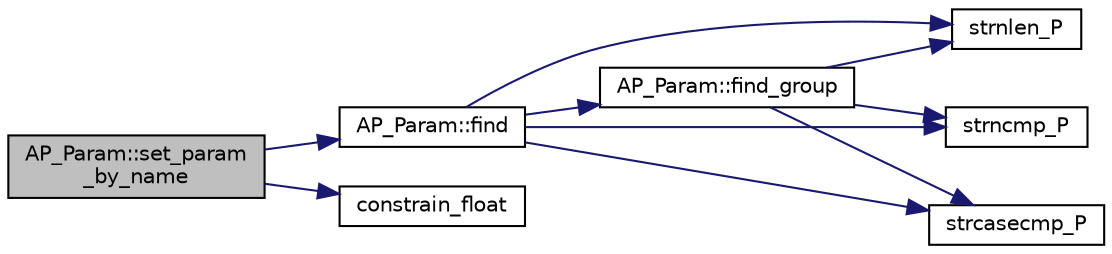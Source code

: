digraph "AP_Param::set_param_by_name"
{
 // INTERACTIVE_SVG=YES
  edge [fontname="Helvetica",fontsize="10",labelfontname="Helvetica",labelfontsize="10"];
  node [fontname="Helvetica",fontsize="10",shape=record];
  rankdir="LR";
  Node1 [label="AP_Param::set_param\l_by_name",height=0.2,width=0.4,color="black", fillcolor="grey75", style="filled" fontcolor="black"];
  Node1 -> Node2 [color="midnightblue",fontsize="10",style="solid",fontname="Helvetica"];
  Node2 [label="AP_Param::find",height=0.2,width=0.4,color="black", fillcolor="white", style="filled",URL="$classAP__Param.html#a3e646a4ec73842265e47d9ccfe0ced9d"];
  Node2 -> Node3 [color="midnightblue",fontsize="10",style="solid",fontname="Helvetica"];
  Node3 [label="strnlen_P",height=0.2,width=0.4,color="black", fillcolor="white", style="filled",URL="$AP__Progmem__Identity_8h.html#a7c38516a089d1799b00c59fbb0820841"];
  Node2 -> Node4 [color="midnightblue",fontsize="10",style="solid",fontname="Helvetica"];
  Node4 [label="strncmp_P",height=0.2,width=0.4,color="black", fillcolor="white", style="filled",URL="$AP__Progmem__Identity_8h.html#a975beca2ce546549dfcb4f51d56fe17b"];
  Node2 -> Node5 [color="midnightblue",fontsize="10",style="solid",fontname="Helvetica"];
  Node5 [label="AP_Param::find_group",height=0.2,width=0.4,color="black", fillcolor="white", style="filled",URL="$classAP__Param.html#a6849f590567b7e1a475fdca7251d7581"];
  Node5 -> Node6 [color="midnightblue",fontsize="10",style="solid",fontname="Helvetica"];
  Node6 [label="strcasecmp_P",height=0.2,width=0.4,color="black", fillcolor="white", style="filled",URL="$AP__Progmem__AVR_8h.html#aedeadee36d22b1e01f713f805d1037a1"];
  Node5 -> Node3 [color="midnightblue",fontsize="10",style="solid",fontname="Helvetica"];
  Node5 -> Node4 [color="midnightblue",fontsize="10",style="solid",fontname="Helvetica"];
  Node2 -> Node6 [color="midnightblue",fontsize="10",style="solid",fontname="Helvetica"];
  Node1 -> Node7 [color="midnightblue",fontsize="10",style="solid",fontname="Helvetica"];
  Node7 [label="constrain_float",height=0.2,width=0.4,color="black", fillcolor="white", style="filled",URL="$AP__Math_8cpp.html#a08eedb329d8162ddbd344d4f6c8cde20"];
}
